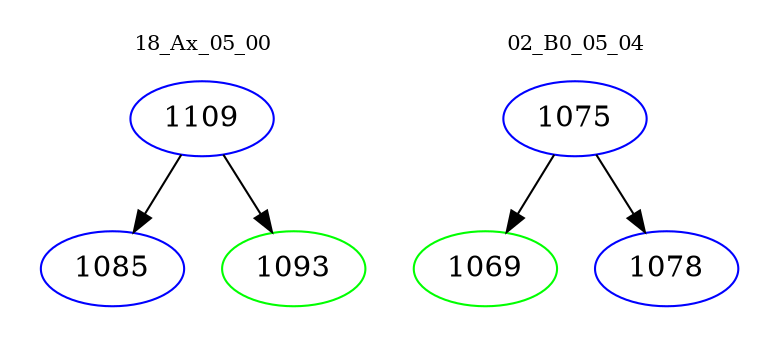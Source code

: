 digraph{
subgraph cluster_0 {
color = white
label = "18_Ax_05_00";
fontsize=10;
T0_1109 [label="1109", color="blue"]
T0_1109 -> T0_1085 [color="black"]
T0_1085 [label="1085", color="blue"]
T0_1109 -> T0_1093 [color="black"]
T0_1093 [label="1093", color="green"]
}
subgraph cluster_1 {
color = white
label = "02_B0_05_04";
fontsize=10;
T1_1075 [label="1075", color="blue"]
T1_1075 -> T1_1069 [color="black"]
T1_1069 [label="1069", color="green"]
T1_1075 -> T1_1078 [color="black"]
T1_1078 [label="1078", color="blue"]
}
}
